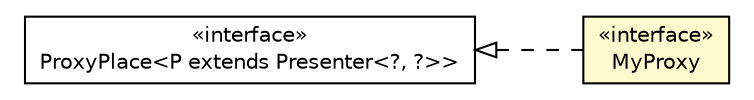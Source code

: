 #!/usr/local/bin/dot
#
# Class diagram 
# Generated by UMLGraph version R5_6-24-gf6e263 (http://www.umlgraph.org/)
#

digraph G {
	edge [fontname="Helvetica",fontsize=10,labelfontname="Helvetica",labelfontsize=10];
	node [fontname="Helvetica",fontsize=10,shape=plaintext];
	nodesep=0.25;
	ranksep=0.5;
	rankdir=LR;
	// com.gwtplatform.mvp.client.proxy.ProxyPlace<P extends com.gwtplatform.mvp.client.Presenter<?, ?>>
	c330156 [label=<<table title="com.gwtplatform.mvp.client.proxy.ProxyPlace" border="0" cellborder="1" cellspacing="0" cellpadding="2" port="p" href="../../../../mvp/client/proxy/ProxyPlace.html">
		<tr><td><table border="0" cellspacing="0" cellpadding="1">
<tr><td align="center" balign="center"> &#171;interface&#187; </td></tr>
<tr><td align="center" balign="center"> ProxyPlace&lt;P extends Presenter&lt;?, ?&gt;&gt; </td></tr>
		</table></td></tr>
		</table>>, URL="../../../../mvp/client/proxy/ProxyPlace.html", fontname="Helvetica", fontcolor="black", fontsize=10.0];
	// com.gwtplatform.carstore.client.application.report.ReportPresenter.MyProxy
	c330535 [label=<<table title="com.gwtplatform.carstore.client.application.report.ReportPresenter.MyProxy" border="0" cellborder="1" cellspacing="0" cellpadding="2" port="p" bgcolor="lemonChiffon" href="./ReportPresenter.MyProxy.html">
		<tr><td><table border="0" cellspacing="0" cellpadding="1">
<tr><td align="center" balign="center"> &#171;interface&#187; </td></tr>
<tr><td align="center" balign="center"> MyProxy </td></tr>
		</table></td></tr>
		</table>>, URL="./ReportPresenter.MyProxy.html", fontname="Helvetica", fontcolor="black", fontsize=10.0];
	//com.gwtplatform.carstore.client.application.report.ReportPresenter.MyProxy implements com.gwtplatform.mvp.client.proxy.ProxyPlace<P extends com.gwtplatform.mvp.client.Presenter<?, ?>>
	c330156:p -> c330535:p [dir=back,arrowtail=empty,style=dashed];
}

